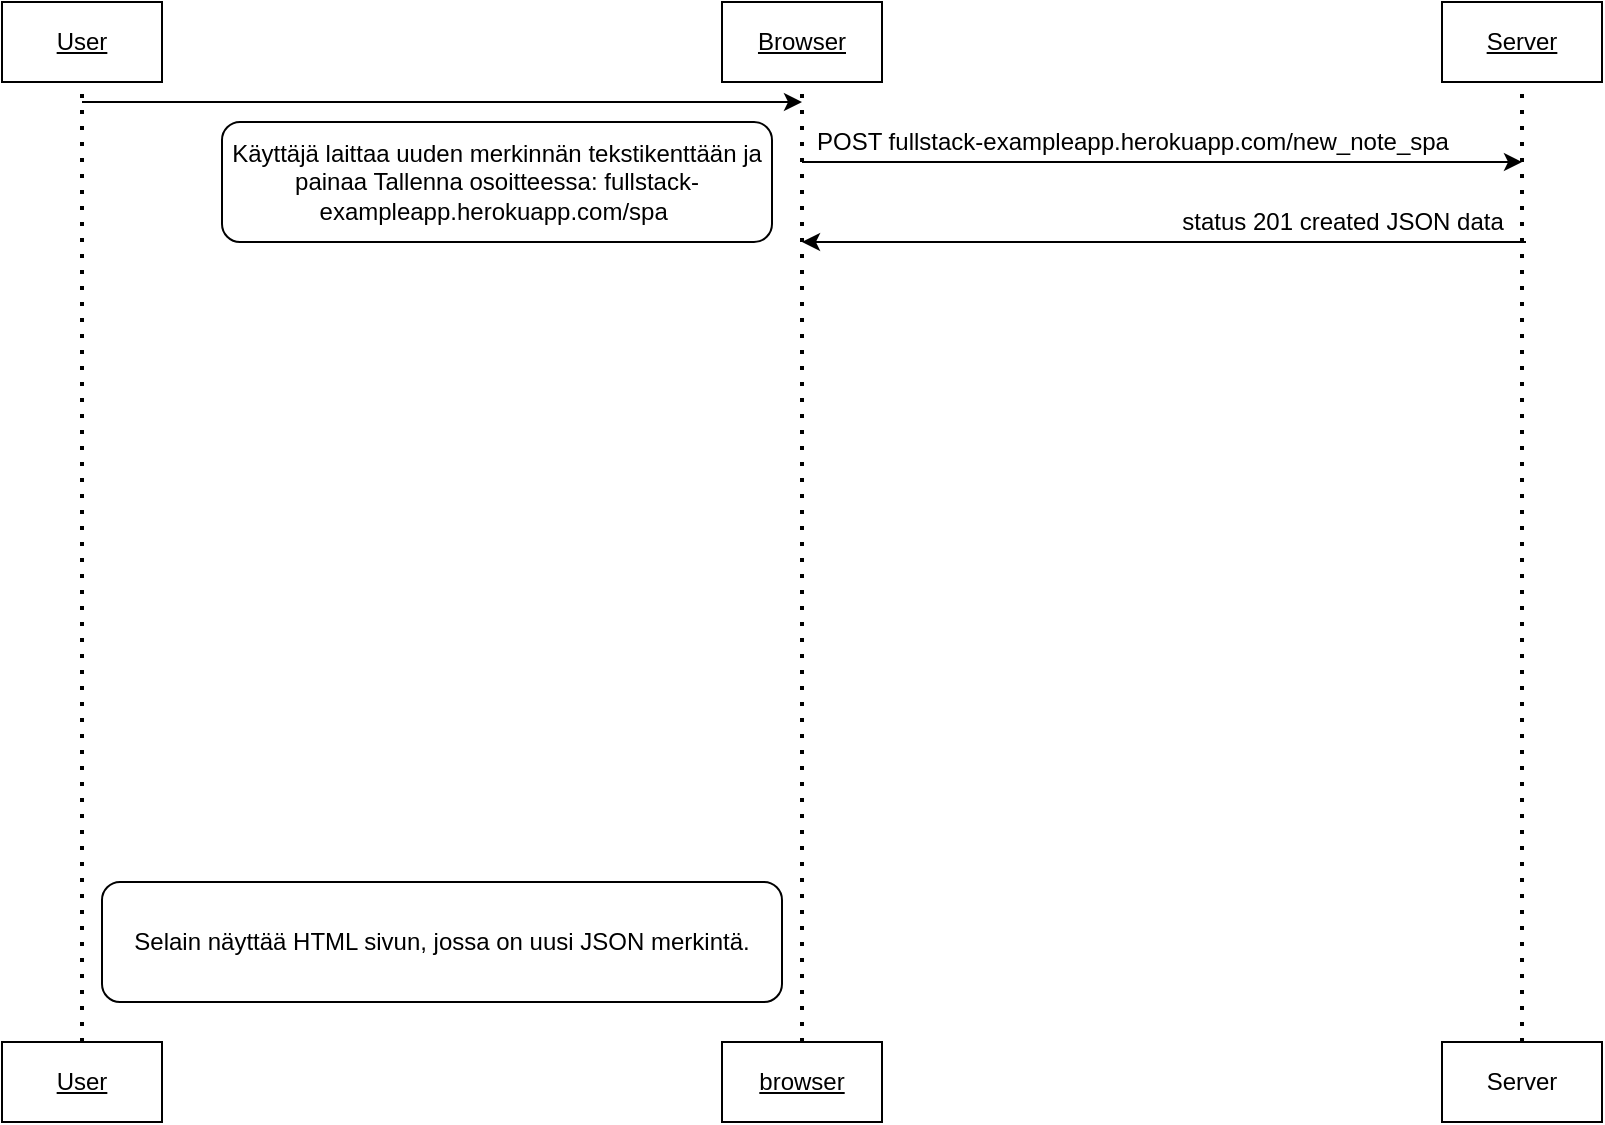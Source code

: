 <mxfile version="13.7.3" type="device"><diagram id="-N1jwQIxOoSoW8Y0FPxZ" name="Page-1"><mxGraphModel dx="1086" dy="577" grid="1" gridSize="10" guides="1" tooltips="1" connect="1" arrows="1" fold="1" page="1" pageScale="1" pageWidth="850" pageHeight="1100" math="0" shadow="0"><root><mxCell id="0"/><mxCell id="1" parent="0"/><mxCell id="JSX2kLnaL7vbXi6F4MDq-1" value="&lt;u&gt;User&lt;/u&gt;" style="rounded=0;whiteSpace=wrap;html=1;" parent="1" vertex="1"><mxGeometry x="40" width="80" height="40" as="geometry"/></mxCell><mxCell id="JSX2kLnaL7vbXi6F4MDq-2" value="&lt;u&gt;User&lt;/u&gt;" style="rounded=0;whiteSpace=wrap;html=1;" parent="1" vertex="1"><mxGeometry x="40" y="520" width="80" height="40" as="geometry"/></mxCell><mxCell id="JSX2kLnaL7vbXi6F4MDq-3" value="&lt;u&gt;Server&lt;/u&gt;" style="rounded=0;whiteSpace=wrap;html=1;" parent="1" vertex="1"><mxGeometry x="760" width="80" height="40" as="geometry"/></mxCell><mxCell id="JSX2kLnaL7vbXi6F4MDq-5" value="&lt;u&gt;Browser&lt;/u&gt;" style="rounded=0;whiteSpace=wrap;html=1;" parent="1" vertex="1"><mxGeometry x="400" width="80" height="40" as="geometry"/></mxCell><mxCell id="JSX2kLnaL7vbXi6F4MDq-6" value="&lt;u&gt;browser&lt;/u&gt;" style="rounded=0;whiteSpace=wrap;html=1;" parent="1" vertex="1"><mxGeometry x="400" y="520" width="80" height="40" as="geometry"/></mxCell><mxCell id="JSX2kLnaL7vbXi6F4MDq-8" value="Server" style="rounded=0;whiteSpace=wrap;html=1;" parent="1" vertex="1"><mxGeometry x="760" y="520" width="80" height="40" as="geometry"/></mxCell><mxCell id="JSX2kLnaL7vbXi6F4MDq-9" value="" style="endArrow=none;dashed=1;html=1;dashPattern=1 3;strokeWidth=2;entryX=0.5;entryY=1;entryDx=0;entryDy=0;exitX=0.5;exitY=0;exitDx=0;exitDy=0;" parent="1" source="JSX2kLnaL7vbXi6F4MDq-6" target="JSX2kLnaL7vbXi6F4MDq-5" edge="1"><mxGeometry width="50" height="50" relative="1" as="geometry"><mxPoint x="400" y="320" as="sourcePoint"/><mxPoint x="450" y="270" as="targetPoint"/></mxGeometry></mxCell><mxCell id="JSX2kLnaL7vbXi6F4MDq-10" value="" style="endArrow=none;dashed=1;html=1;dashPattern=1 3;strokeWidth=2;exitX=0.5;exitY=0;exitDx=0;exitDy=0;entryX=0.5;entryY=1;entryDx=0;entryDy=0;" parent="1" source="JSX2kLnaL7vbXi6F4MDq-2" target="JSX2kLnaL7vbXi6F4MDq-1" edge="1"><mxGeometry width="50" height="50" relative="1" as="geometry"><mxPoint x="400" y="320" as="sourcePoint"/><mxPoint x="450" y="270" as="targetPoint"/></mxGeometry></mxCell><mxCell id="JSX2kLnaL7vbXi6F4MDq-11" value="" style="endArrow=none;dashed=1;html=1;dashPattern=1 3;strokeWidth=2;entryX=0.5;entryY=1;entryDx=0;entryDy=0;exitX=0.5;exitY=0;exitDx=0;exitDy=0;" parent="1" source="JSX2kLnaL7vbXi6F4MDq-8" target="JSX2kLnaL7vbXi6F4MDq-3" edge="1"><mxGeometry width="50" height="50" relative="1" as="geometry"><mxPoint x="800" y="478" as="sourcePoint"/><mxPoint x="450" y="270" as="targetPoint"/></mxGeometry></mxCell><mxCell id="JSX2kLnaL7vbXi6F4MDq-12" value="" style="endArrow=classic;html=1;" parent="1" edge="1"><mxGeometry width="50" height="50" relative="1" as="geometry"><mxPoint x="80" y="50" as="sourcePoint"/><mxPoint x="440" y="50" as="targetPoint"/></mxGeometry></mxCell><mxCell id="JSX2kLnaL7vbXi6F4MDq-13" value="Käyttäjä laittaa uuden merkinnän tekstikenttään ja painaa Tallenna osoitteessa: fullstack-exampleapp.herokuapp.com/spa&amp;nbsp;" style="rounded=1;whiteSpace=wrap;html=1;" parent="1" vertex="1"><mxGeometry x="150" y="60" width="275" height="60" as="geometry"/></mxCell><mxCell id="JSX2kLnaL7vbXi6F4MDq-15" value="" style="endArrow=classic;html=1;" parent="1" edge="1"><mxGeometry width="50" height="50" relative="1" as="geometry"><mxPoint x="440" y="80" as="sourcePoint"/><mxPoint x="800" y="80" as="targetPoint"/></mxGeometry></mxCell><mxCell id="JSX2kLnaL7vbXi6F4MDq-20" value="" style="endArrow=classic;html=1;" parent="1" edge="1"><mxGeometry width="50" height="50" relative="1" as="geometry"><mxPoint x="802" y="120" as="sourcePoint"/><mxPoint x="440" y="120" as="targetPoint"/></mxGeometry></mxCell><mxCell id="JSX2kLnaL7vbXi6F4MDq-22" value="POST fullstack-exampleapp.herokuapp.com/new_note_spa" style="text;html=1;align=center;verticalAlign=middle;resizable=0;points=[];autosize=1;" parent="1" vertex="1"><mxGeometry x="440" y="60" width="330" height="20" as="geometry"/></mxCell><mxCell id="JSX2kLnaL7vbXi6F4MDq-23" value="status 201 created JSON data" style="text;html=1;align=center;verticalAlign=middle;resizable=0;points=[];autosize=1;" parent="1" vertex="1"><mxGeometry x="620" y="100" width="180" height="20" as="geometry"/></mxCell><mxCell id="JSX2kLnaL7vbXi6F4MDq-34" value="Selain näyttää HTML sivun, jossa on uusi JSON merkintä." style="rounded=1;whiteSpace=wrap;html=1;" parent="1" vertex="1"><mxGeometry x="90" y="440" width="340" height="60" as="geometry"/></mxCell></root></mxGraphModel></diagram></mxfile>